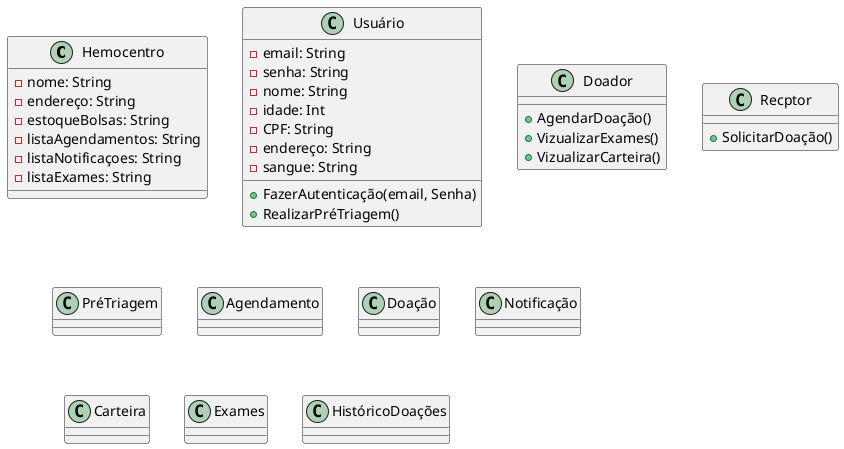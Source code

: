 @startuml HEMOBILE

class Hemocentro {
    -nome: String
    -endereço: String
    -estoqueBolsas: String
    -listaAgendamentos: String
    -listaNotificaçoes: String
    -listaExames: String
}

class Usuário {
    -email: String
    -senha: String
    -nome: String
    -idade: Int
    -CPF: String
    -endereço: String
    -sangue: String

    +FazerAutenticação(email, Senha)
    +RealizarPréTriagem()
}

class Doador {
    +AgendarDoação()
    +VizualizarExames()
    +VizualizarCarteira()
}

class Recptor {
    +SolicitarDoação()
}

class PréTriagem {

}

class Agendamento {

}

class Doação {

}

class Notificação {

}

class Carteira {

}

class Exames {

}

class HistóricoDoações {

}

@enduml